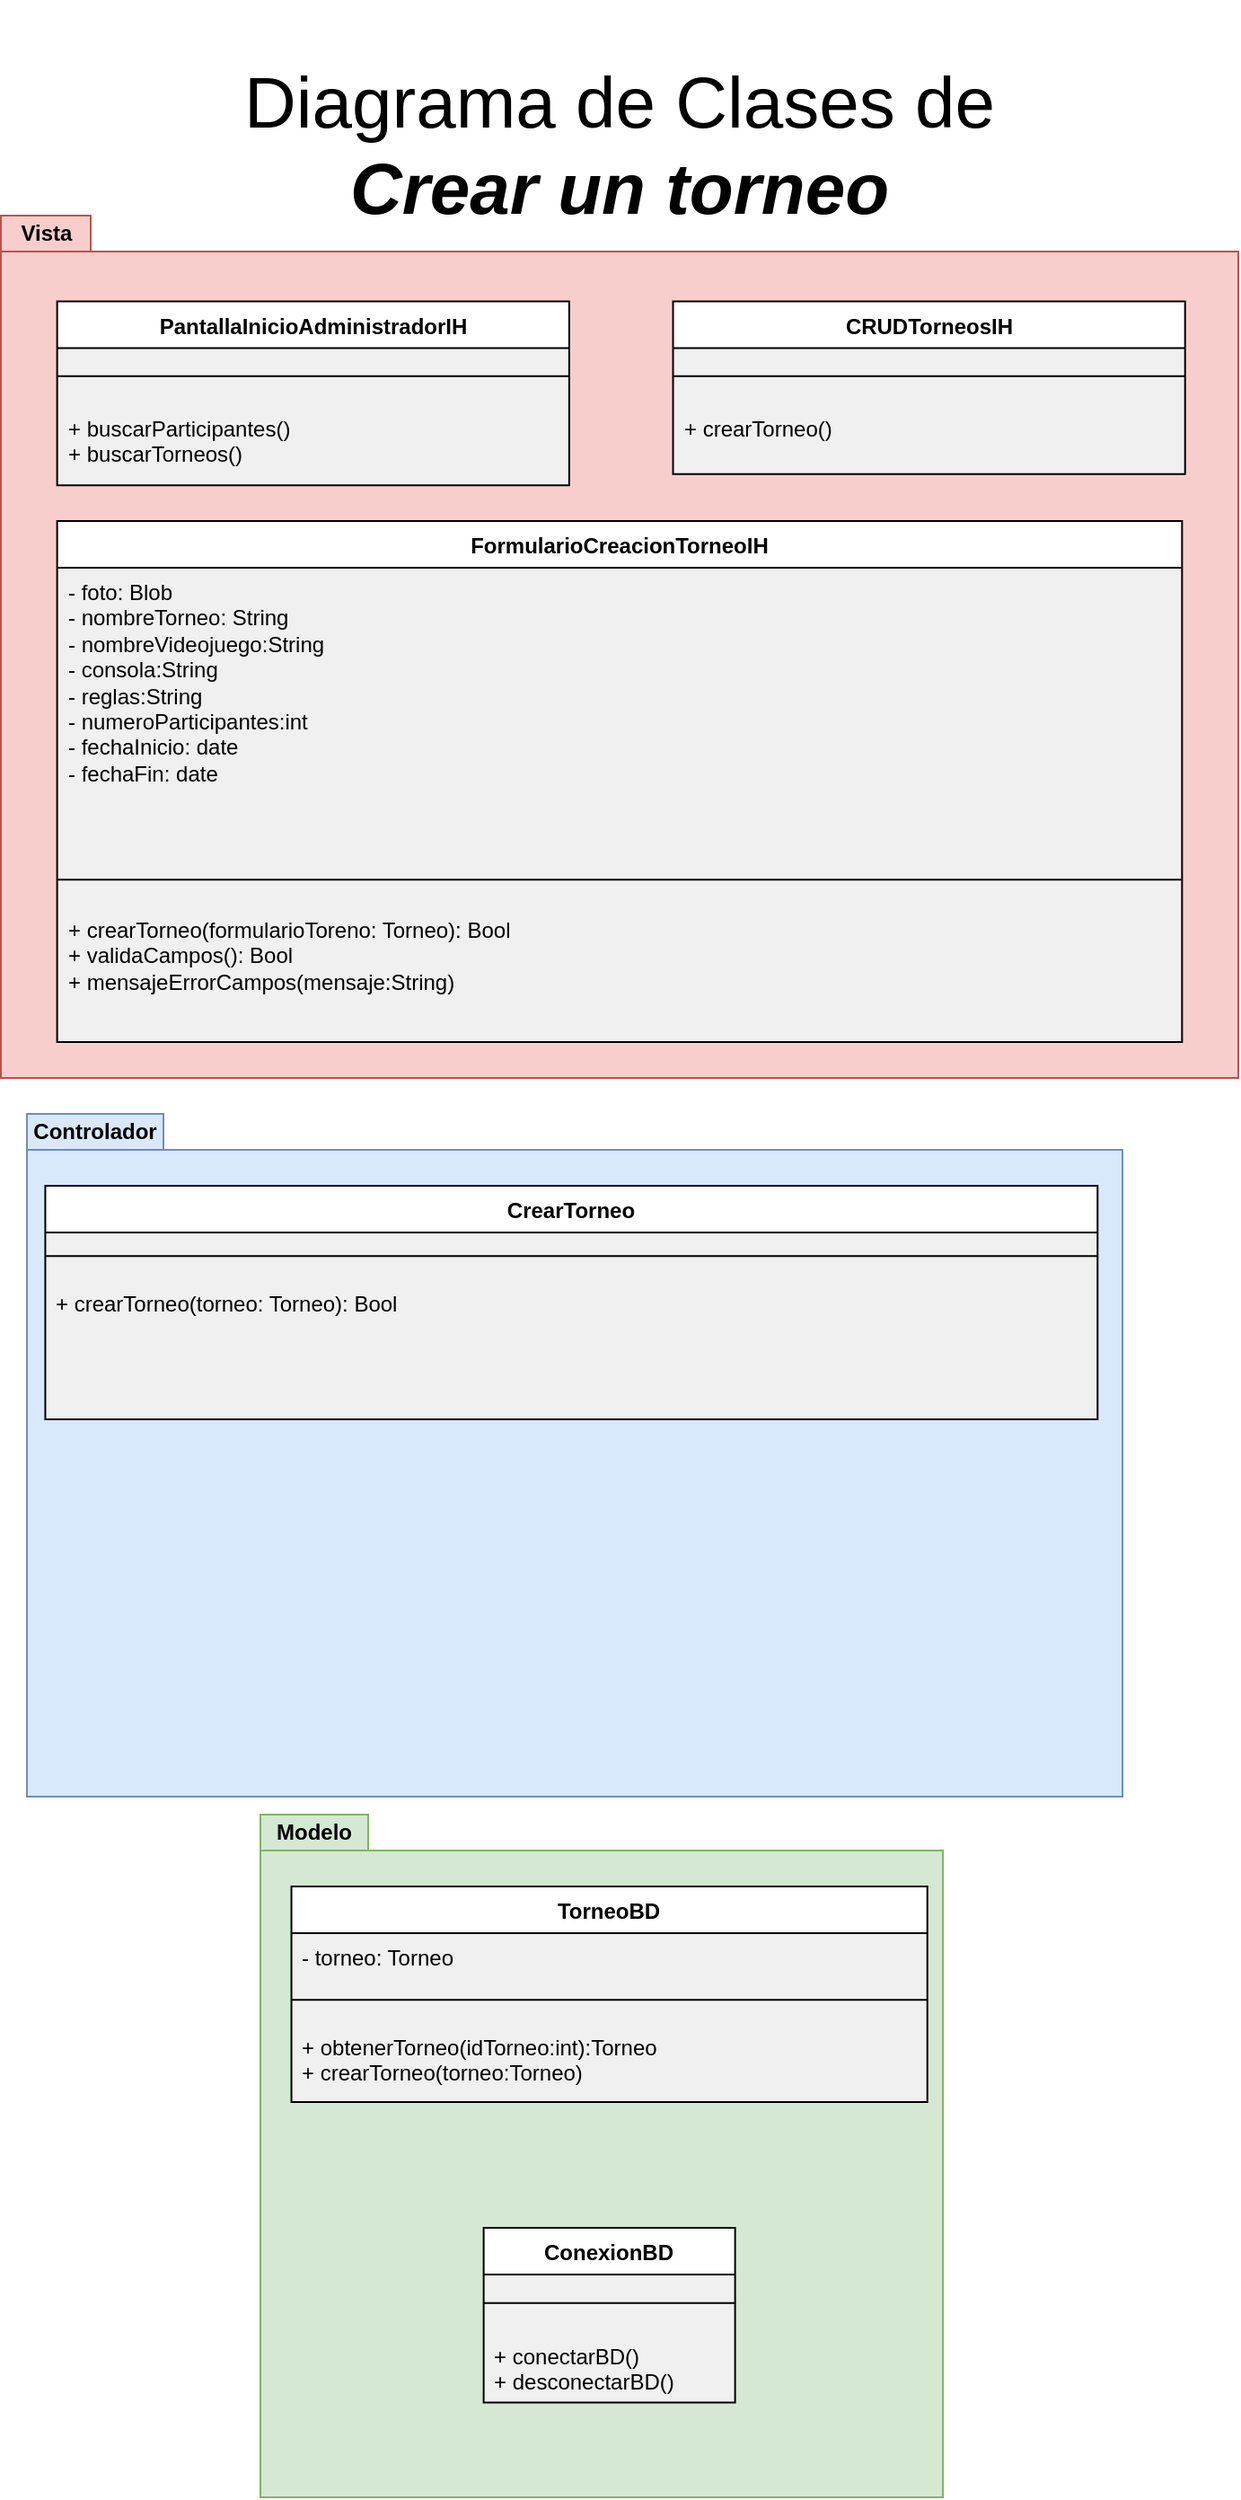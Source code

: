 <mxfile version="22.0.7" type="google">
  <diagram name="Page-1" id="PniIBVe3-bG2ekUyj64_">
    <mxGraphModel grid="1" page="1" gridSize="10" guides="1" tooltips="1" connect="1" arrows="1" fold="1" pageScale="1" pageWidth="850" pageHeight="1100" math="0" shadow="0">
      <root>
        <mxCell id="0" />
        <mxCell id="1" parent="0" />
        <mxCell id="bSh6cYIVE6NmtNTzWrD0-10" value="Controlador" style="shape=folder;fontStyle=1;tabWidth=76;tabHeight=20;tabPosition=left;html=1;boundedLbl=1;labelInHeader=1;container=1;collapsible=0;whiteSpace=wrap;fillColor=#dae8fc;strokeColor=#6c8ebf;" vertex="1" parent="1">
          <mxGeometry x="950" y="-500" width="610" height="380" as="geometry" />
        </mxCell>
        <mxCell id="bSh6cYIVE6NmtNTzWrD0-11" value="" style="html=1;strokeColor=none;resizeWidth=1;resizeHeight=1;fillColor=none;part=1;connectable=0;allowArrows=0;deletable=0;whiteSpace=wrap;" vertex="1" parent="bSh6cYIVE6NmtNTzWrD0-10">
          <mxGeometry width="610.0" height="266" relative="1" as="geometry">
            <mxPoint y="30" as="offset" />
          </mxGeometry>
        </mxCell>
        <mxCell id="bSh6cYIVE6NmtNTzWrD0-12" value="CrearTorneo" style="swimlane;fontStyle=1;align=center;verticalAlign=top;childLayout=stackLayout;horizontal=1;startSize=26;horizontalStack=0;resizeParent=1;resizeParentMax=0;resizeLast=0;collapsible=1;marginBottom=0;whiteSpace=wrap;html=1;swimlaneFillColor=#F0F0F0;gradientColor=none;" vertex="1" parent="bSh6cYIVE6NmtNTzWrD0-10">
          <mxGeometry x="10.218" y="40" width="585.917" height="129.997" as="geometry" />
        </mxCell>
        <mxCell id="bSh6cYIVE6NmtNTzWrD0-13" value="" style="line;strokeWidth=1;fillColor=none;align=left;verticalAlign=middle;spacingTop=-1;spacingLeft=3;spacingRight=3;rotatable=0;labelPosition=right;points=[];portConstraint=eastwest;strokeColor=inherit;" vertex="1" parent="bSh6cYIVE6NmtNTzWrD0-12">
          <mxGeometry y="26" width="585.917" height="26.207" as="geometry" />
        </mxCell>
        <mxCell id="bSh6cYIVE6NmtNTzWrD0-14" value="+ crearTorneo(torneo: Torneo): Bool" style="text;strokeColor=none;fillColor=none;align=left;verticalAlign=top;spacingLeft=4;spacingRight=4;overflow=hidden;rotatable=0;points=[[0,0.5],[1,0.5]];portConstraint=eastwest;whiteSpace=wrap;html=1;" vertex="1" parent="bSh6cYIVE6NmtNTzWrD0-12">
          <mxGeometry y="52.207" width="585.917" height="77.79" as="geometry" />
        </mxCell>
        <mxCell id="bSh6cYIVE6NmtNTzWrD0-15" value="Modelo" style="shape=folder;fontStyle=1;tabWidth=60;tabHeight=20;tabPosition=left;html=1;boundedLbl=1;labelInHeader=1;container=1;collapsible=0;whiteSpace=wrap;fillColor=#d5e8d4;strokeColor=#82b366;" vertex="1" parent="1">
          <mxGeometry x="1080" y="-110" width="380" height="380" as="geometry" />
        </mxCell>
        <mxCell id="bSh6cYIVE6NmtNTzWrD0-16" value="" style="html=1;strokeColor=none;resizeWidth=1;resizeHeight=1;fillColor=none;part=1;connectable=0;allowArrows=0;deletable=0;whiteSpace=wrap;" vertex="1" parent="bSh6cYIVE6NmtNTzWrD0-15">
          <mxGeometry width="300" height="229.31" relative="1" as="geometry">
            <mxPoint y="30" as="offset" />
          </mxGeometry>
        </mxCell>
        <mxCell id="bSh6cYIVE6NmtNTzWrD0-17" value="TorneoBD" style="swimlane;fontStyle=1;align=center;verticalAlign=top;childLayout=stackLayout;horizontal=1;startSize=26;horizontalStack=0;resizeParent=1;resizeParentMax=0;resizeLast=0;collapsible=1;marginBottom=0;whiteSpace=wrap;html=1;swimlaneFillColor=#F0F0F0;gradientColor=none;" vertex="1" parent="bSh6cYIVE6NmtNTzWrD0-15">
          <mxGeometry x="17.27" y="40" width="354.09" height="119.997" as="geometry">
            <mxRectangle x="17.27" y="40" width="100" height="30" as="alternateBounds" />
          </mxGeometry>
        </mxCell>
        <mxCell id="bSh6cYIVE6NmtNTzWrD0-18" value="- torneo: Torneo" style="text;strokeColor=none;fillColor=none;align=left;verticalAlign=top;spacingLeft=4;spacingRight=4;overflow=hidden;rotatable=0;points=[[0,0.5],[1,0.5]];portConstraint=eastwest;whiteSpace=wrap;html=1;" vertex="1" parent="bSh6cYIVE6NmtNTzWrD0-17">
          <mxGeometry y="26" width="354.09" height="24" as="geometry" />
        </mxCell>
        <mxCell id="bSh6cYIVE6NmtNTzWrD0-19" value="" style="line;strokeWidth=1;fillColor=none;align=left;verticalAlign=middle;spacingTop=-1;spacingLeft=3;spacingRight=3;rotatable=0;labelPosition=right;points=[];portConstraint=eastwest;strokeColor=inherit;" vertex="1" parent="bSh6cYIVE6NmtNTzWrD0-17">
          <mxGeometry y="50" width="354.09" height="26.207" as="geometry" />
        </mxCell>
        <mxCell id="bSh6cYIVE6NmtNTzWrD0-20" value="+ obtenerTorneo(idTorneo:int):Torneo&lt;br&gt;+ crearTorneo(torneo:Torneo)" style="text;strokeColor=none;fillColor=none;align=left;verticalAlign=top;spacingLeft=4;spacingRight=4;overflow=hidden;rotatable=0;points=[[0,0.5],[1,0.5]];portConstraint=eastwest;whiteSpace=wrap;html=1;" vertex="1" parent="bSh6cYIVE6NmtNTzWrD0-17">
          <mxGeometry y="76.207" width="354.09" height="43.79" as="geometry" />
        </mxCell>
        <mxCell id="bSh6cYIVE6NmtNTzWrD0-21" value="ConexionBD" style="swimlane;fontStyle=1;align=center;verticalAlign=top;childLayout=stackLayout;horizontal=1;startSize=26;horizontalStack=0;resizeParent=1;resizeParentMax=0;resizeLast=0;collapsible=1;marginBottom=0;whiteSpace=wrap;html=1;swimlaneFillColor=#F0F0F0;gradientColor=none;" vertex="1" parent="bSh6cYIVE6NmtNTzWrD0-15">
          <mxGeometry x="124.31" y="230" width="140" height="97.212" as="geometry" />
        </mxCell>
        <mxCell id="bSh6cYIVE6NmtNTzWrD0-22" value="" style="line;strokeWidth=1;fillColor=none;align=left;verticalAlign=middle;spacingTop=-1;spacingLeft=3;spacingRight=3;rotatable=0;labelPosition=right;points=[];portConstraint=eastwest;strokeColor=inherit;" vertex="1" parent="bSh6cYIVE6NmtNTzWrD0-21">
          <mxGeometry y="26" width="140" height="31.724" as="geometry" />
        </mxCell>
        <mxCell id="bSh6cYIVE6NmtNTzWrD0-23" value="+ conectarBD()&lt;br&gt;+ desconectarBD()" style="text;strokeColor=none;fillColor=none;align=left;verticalAlign=top;spacingLeft=4;spacingRight=4;overflow=hidden;rotatable=0;points=[[0,0.5],[1,0.5]];portConstraint=eastwest;whiteSpace=wrap;html=1;" vertex="1" parent="bSh6cYIVE6NmtNTzWrD0-21">
          <mxGeometry y="57.724" width="140" height="39.487" as="geometry" />
        </mxCell>
        <mxCell id="bSh6cYIVE6NmtNTzWrD0-24" value="Vista" style="shape=folder;fontStyle=1;tabWidth=50;tabHeight=20;tabPosition=left;html=1;boundedLbl=1;labelInHeader=1;container=1;collapsible=0;whiteSpace=wrap;fillColor=#f8cecc;strokeColor=#b85450;" vertex="1" parent="1">
          <mxGeometry x="935.5" y="-1000" width="689" height="480" as="geometry" />
        </mxCell>
        <mxCell id="bSh6cYIVE6NmtNTzWrD0-25" value="" style="html=1;strokeColor=none;resizeWidth=1;resizeHeight=1;fillColor=none;part=1;connectable=0;allowArrows=0;deletable=0;whiteSpace=wrap;" vertex="1" parent="bSh6cYIVE6NmtNTzWrD0-24">
          <mxGeometry width="689.0" height="317.337" relative="1" as="geometry">
            <mxPoint y="30" as="offset" />
          </mxGeometry>
        </mxCell>
        <mxCell id="bSh6cYIVE6NmtNTzWrD0-26" value="PantallaInicioAdministradorIH" style="swimlane;fontStyle=1;align=center;verticalAlign=top;childLayout=stackLayout;horizontal=1;startSize=26;horizontalStack=0;resizeParent=1;resizeParentMax=0;resizeLast=0;collapsible=1;marginBottom=0;whiteSpace=wrap;html=1;swimlaneFillColor=#F0F0F0;gradientColor=none;" vertex="1" parent="bSh6cYIVE6NmtNTzWrD0-24">
          <mxGeometry x="31.326" y="47.72" width="285.105" height="102.348" as="geometry" />
        </mxCell>
        <mxCell id="bSh6cYIVE6NmtNTzWrD0-27" value="" style="line;strokeWidth=1;fillColor=none;align=left;verticalAlign=middle;spacingTop=-1;spacingLeft=3;spacingRight=3;rotatable=0;labelPosition=right;points=[];portConstraint=eastwest;strokeColor=inherit;" vertex="1" parent="bSh6cYIVE6NmtNTzWrD0-26">
          <mxGeometry y="26" width="285.105" height="31.265" as="geometry" />
        </mxCell>
        <mxCell id="bSh6cYIVE6NmtNTzWrD0-28" value="+ buscarParticipantes()&lt;br style=&quot;border-color: var(--border-color);&quot;&gt;+ buscarTorneos()" style="text;strokeColor=none;fillColor=none;align=left;verticalAlign=top;spacingLeft=4;spacingRight=4;overflow=hidden;rotatable=0;points=[[0,0.5],[1,0.5]];portConstraint=eastwest;whiteSpace=wrap;html=1;" vertex="1" parent="bSh6cYIVE6NmtNTzWrD0-26">
          <mxGeometry y="57.265" width="285.105" height="45.083" as="geometry" />
        </mxCell>
        <mxCell id="bSh6cYIVE6NmtNTzWrD0-29" value="CRUDTorneosIH" style="swimlane;fontStyle=1;align=center;verticalAlign=top;childLayout=stackLayout;horizontal=1;startSize=26;horizontalStack=0;resizeParent=1;resizeParentMax=0;resizeLast=0;collapsible=1;marginBottom=0;whiteSpace=wrap;html=1;swimlaneFillColor=#F0F0F0;gradientColor=none;" vertex="1" parent="bSh6cYIVE6NmtNTzWrD0-24">
          <mxGeometry x="374.26" y="47.72" width="285.105" height="96.18" as="geometry" />
        </mxCell>
        <mxCell id="bSh6cYIVE6NmtNTzWrD0-30" value="" style="line;strokeWidth=1;fillColor=none;align=left;verticalAlign=middle;spacingTop=-1;spacingLeft=3;spacingRight=3;rotatable=0;labelPosition=right;points=[];portConstraint=eastwest;strokeColor=inherit;" vertex="1" parent="bSh6cYIVE6NmtNTzWrD0-29">
          <mxGeometry y="26" width="285.105" height="31.265" as="geometry" />
        </mxCell>
        <mxCell id="bSh6cYIVE6NmtNTzWrD0-31" value="+ crearTorneo()" style="text;strokeColor=none;fillColor=none;align=left;verticalAlign=top;spacingLeft=4;spacingRight=4;overflow=hidden;rotatable=0;points=[[0,0.5],[1,0.5]];portConstraint=eastwest;whiteSpace=wrap;html=1;" vertex="1" parent="bSh6cYIVE6NmtNTzWrD0-29">
          <mxGeometry y="57.265" width="285.105" height="38.915" as="geometry" />
        </mxCell>
        <mxCell id="bSh6cYIVE6NmtNTzWrD0-32" value="&lt;font style=&quot;font-size: 40px;&quot;&gt;Diagrama de Clases de&lt;b&gt;&lt;br&gt;&lt;i&gt;Crear un torneo&lt;/i&gt;&lt;/b&gt;&lt;/font&gt;" style="text;html=1;strokeColor=none;fillColor=none;align=center;verticalAlign=middle;whiteSpace=wrap;rounded=0;" vertex="1" parent="1">
          <mxGeometry x="1030" y="-1120" width="500" height="160" as="geometry" />
        </mxCell>
        <mxCell id="bSh6cYIVE6NmtNTzWrD0-33" value="FormularioCreacionTorneoIH" style="swimlane;fontStyle=1;align=center;verticalAlign=top;childLayout=stackLayout;horizontal=1;startSize=26;horizontalStack=0;resizeParent=1;resizeParentMax=0;resizeLast=0;collapsible=1;marginBottom=0;whiteSpace=wrap;html=1;swimlaneFillColor=#F0F0F0;gradientColor=none;" vertex="1" parent="1">
          <mxGeometry x="966.818" y="-829.994" width="626.36" height="289.996" as="geometry" />
        </mxCell>
        <mxCell id="bSh6cYIVE6NmtNTzWrD0-34" value="- foto: Blob&lt;br&gt;- nombreTorneo: String&lt;br&gt;- nombreVideojuego:String&lt;br&gt;- consola:String&lt;br&gt;- reglas:String&lt;br&gt;- numeroParticipantes:int&lt;br&gt;- fechaInicio: date&lt;br&gt;- fechaFin: date" style="text;strokeColor=none;fillColor=none;align=left;verticalAlign=top;spacingLeft=4;spacingRight=4;overflow=hidden;rotatable=0;points=[[0,0.5],[1,0.5]];portConstraint=eastwest;whiteSpace=wrap;html=1;" vertex="1" parent="bSh6cYIVE6NmtNTzWrD0-33">
          <mxGeometry y="26" width="626.36" height="159.177" as="geometry" />
        </mxCell>
        <mxCell id="bSh6cYIVE6NmtNTzWrD0-35" value="" style="line;strokeWidth=1;fillColor=none;align=left;verticalAlign=middle;spacingTop=-1;spacingLeft=3;spacingRight=3;rotatable=0;labelPosition=right;points=[];portConstraint=eastwest;strokeColor=inherit;" vertex="1" parent="bSh6cYIVE6NmtNTzWrD0-33">
          <mxGeometry y="185.177" width="626.36" height="28.969" as="geometry" />
        </mxCell>
        <mxCell id="bSh6cYIVE6NmtNTzWrD0-36" value="+ crearTorneo(formularioToreno: Torneo): Bool&lt;br&gt;+ validaCampos(): Bool&lt;br style=&quot;border-color: var(--border-color);&quot;&gt;+ mensajeErrorCampos(mensaje:String)" style="text;strokeColor=none;fillColor=none;align=left;verticalAlign=top;spacingLeft=4;spacingRight=4;overflow=hidden;rotatable=0;points=[[0,0.5],[1,0.5]];portConstraint=eastwest;whiteSpace=wrap;html=1;" vertex="1" parent="bSh6cYIVE6NmtNTzWrD0-33">
          <mxGeometry y="214.146" width="626.36" height="75.85" as="geometry" />
        </mxCell>
      </root>
    </mxGraphModel>
  </diagram>
</mxfile>
